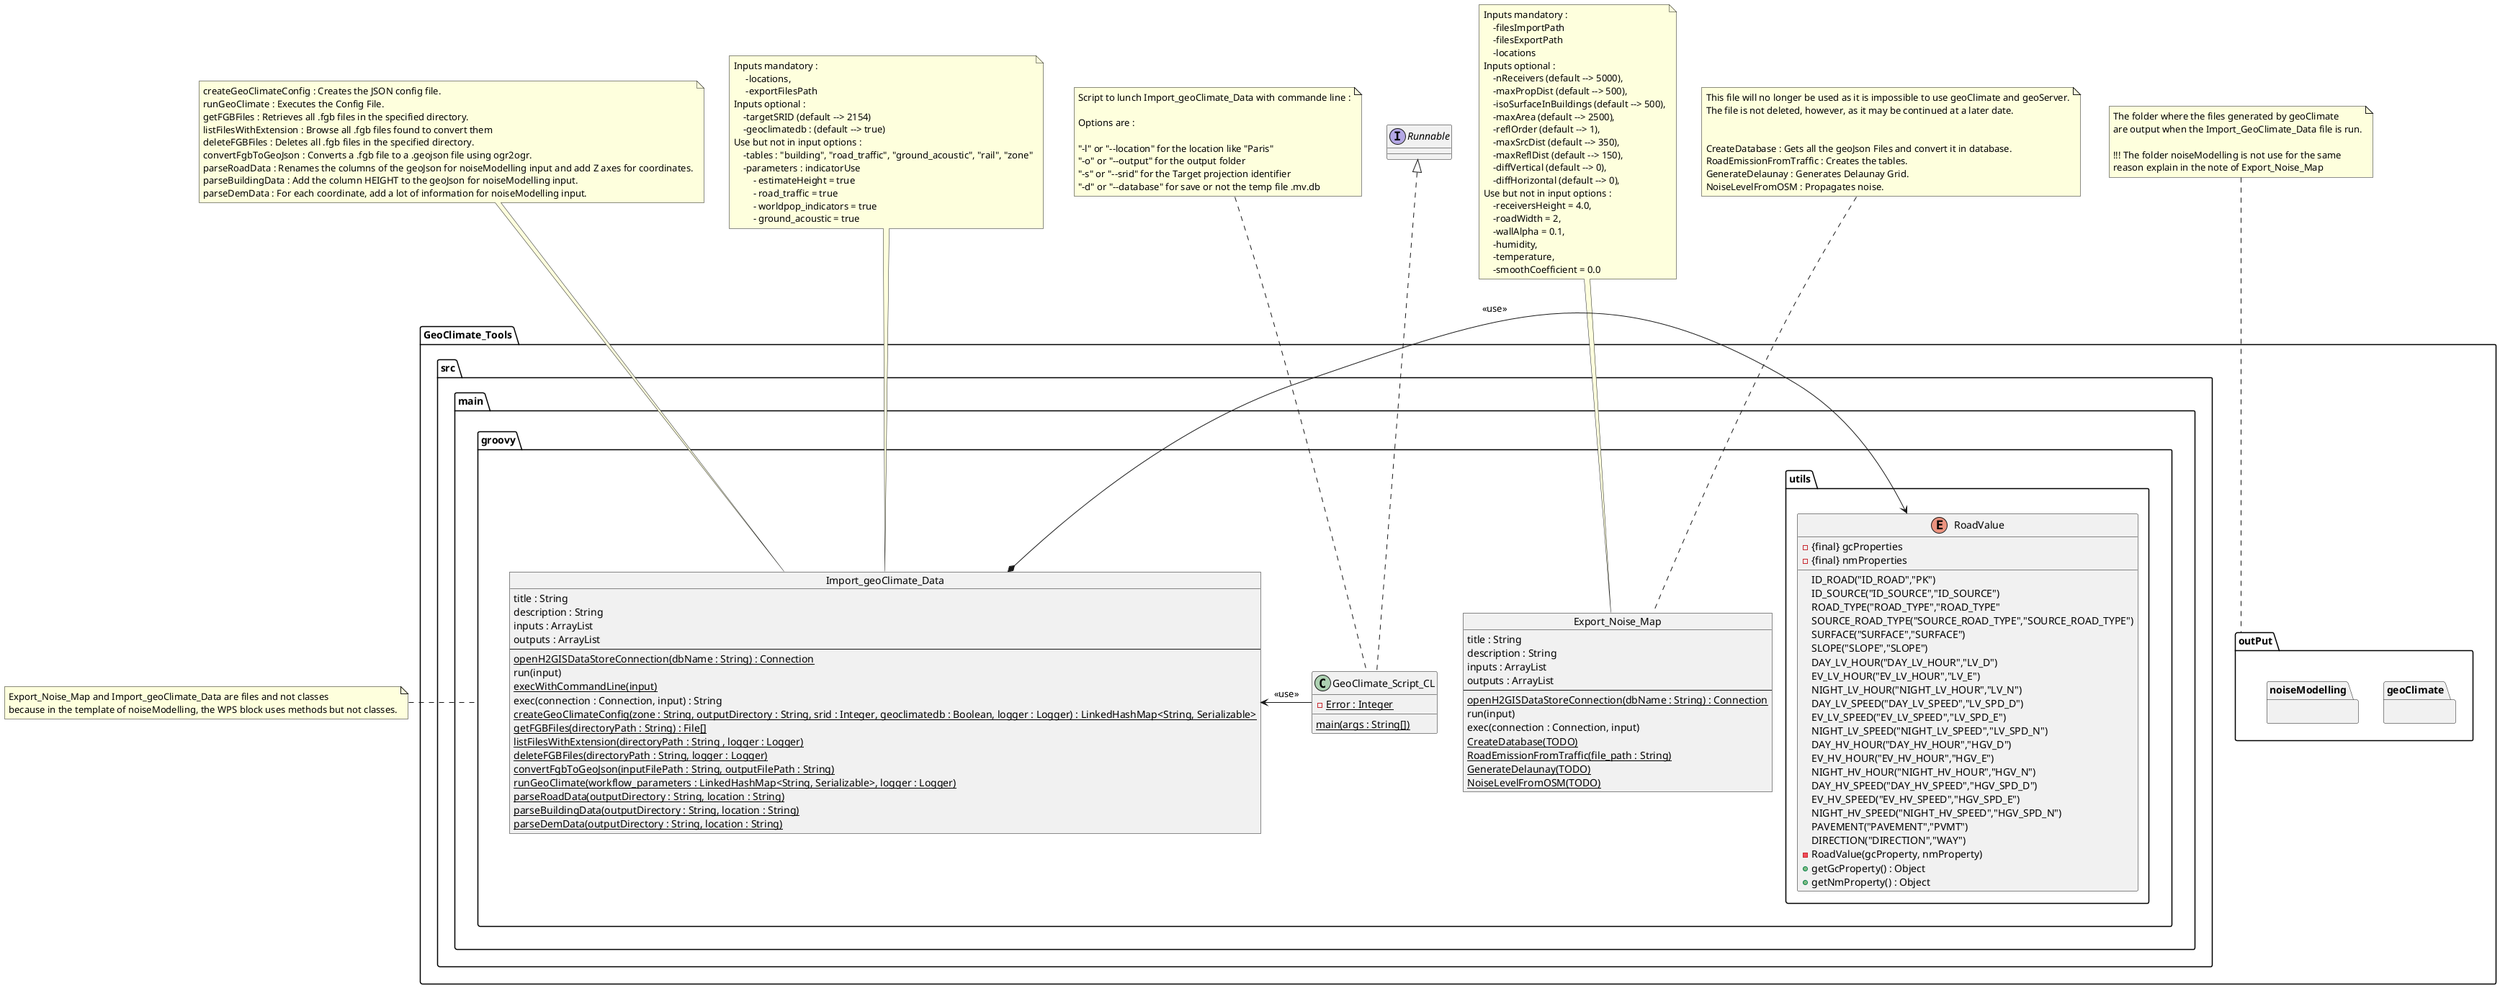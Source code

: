 @startuml
'https://plantuml.com/fr/object-diagram



package GeoClimate_Tools {

    package src.main.groovy {

    object Import_geoClimate_Data {
            title : String
            description : String
            inputs : ArrayList
            outputs : ArrayList
            ---
            {static} openH2GISDataStoreConnection(dbName : String) : Connection
            run(input)
            {static} execWithCommandLine(input)
            exec(connection : Connection, input) : String
            {static} createGeoClimateConfig(zone : String, outputDirectory : String, srid : Integer, geoclimatedb : Boolean, logger : Logger) : LinkedHashMap<String, Serializable>
            {static} getFGBFiles(directoryPath : String) : File[]
            {static} listFilesWithExtension(directoryPath : String , logger : Logger)
            {static} deleteFGBFiles(directoryPath : String, logger : Logger)
            {static} convertFgbToGeoJson(inputFilePath : String, outputFilePath : String)
            {static} runGeoClimate(workflow_parameters : LinkedHashMap<String, Serializable>, logger : Logger)
            {static} parseRoadData(outputDirectory : String, location : String)
            {static} parseBuildingData(outputDirectory : String, location : String)
            {static} parseDemData(outputDirectory : String, location : String)
        }

        class GeoClimate_Script_CL implements .Runnable{
             - {static} Error : Integer
             {static} main(args : String[])
        }

        object Export_Noise_Map {
            title : String
            description : String
            inputs : ArrayList
            outputs : ArrayList
            ---
            {static} openH2GISDataStoreConnection(dbName : String) : Connection
            run(input)
            exec(connection : Connection, input)
            {static} CreateDatabase(TODO)
            {static} RoadEmissionFromTraffic(file_path : String)
            {static} GenerateDelaunay(TODO)
            {static} NoiseLevelFromOSM(TODO)
        }

        package utils{
            enum RoadValue{
                   ID_ROAD("ID_ROAD","PK")
                   ID_SOURCE("ID_SOURCE","ID_SOURCE")
                   ROAD_TYPE("ROAD_TYPE","ROAD_TYPE"
                   SOURCE_ROAD_TYPE("SOURCE_ROAD_TYPE","SOURCE_ROAD_TYPE")
                   SURFACE("SURFACE","SURFACE")
                   SLOPE("SLOPE","SLOPE")
                   DAY_LV_HOUR("DAY_LV_HOUR","LV_D")
                   EV_LV_HOUR("EV_LV_HOUR","LV_E")
                   NIGHT_LV_HOUR("NIGHT_LV_HOUR","LV_N")
                   DAY_LV_SPEED("DAY_LV_SPEED","LV_SPD_D")
                   EV_LV_SPEED("EV_LV_SPEED","LV_SPD_E")
                   NIGHT_LV_SPEED("NIGHT_LV_SPEED","LV_SPD_N")
                   DAY_HV_HOUR("DAY_HV_HOUR","HGV_D")
                   EV_HV_HOUR("EV_HV_HOUR","HGV_E")
                   NIGHT_HV_HOUR("NIGHT_HV_HOUR","HGV_N")
                   DAY_HV_SPEED("DAY_HV_SPEED","HGV_SPD_D")
                   EV_HV_SPEED("EV_HV_SPEED","HGV_SPD_E")
                   NIGHT_HV_SPEED("NIGHT_HV_SPEED","HGV_SPD_N")
                   PAVEMENT("PAVEMENT","PVMT")
                   DIRECTION("DIRECTION","WAY")
                - {final} gcProperties
                - {final} nmProperties
                - RoadValue(gcProperty, nmProperty)
                + getGcProperty() : Object
                + getNmProperty() : Object
            }
        }

    }

    package outPut {

        package geoClimate {
        }

        package noiseModelling {
        }
    }
}



note left of groovy
Export_Noise_Map and Import_geoClimate_Data are files and not classes
because in the template of noiseModelling, the WPS block uses methods but not classes.
end note

note top of Import_geoClimate_Data
createGeoClimateConfig : Creates the JSON config file.
runGeoClimate : Executes the Config File.
getFGBFiles : Retrieves all .fgb files in the specified directory.
listFilesWithExtension : Browse all .fgb files found to convert them
deleteFGBFiles : Deletes all .fgb files in the specified directory.
convertFgbToGeoJson : Converts a .fgb file to a .geojson file using ogr2ogr.
parseRoadData : Renames the columns of the geoJson for noiseModelling input and add Z axes for coordinates.
parseBuildingData : Add the column HEIGHT to the geoJson for noiseModelling input.
parseDemData : For each coordinate, add a lot of information for noiseModelling input.
end note

note top of Import_geoClimate_Data
Inputs mandatory :
     -locations,
     -exportFilesPath
Inputs optional :
    -targetSRID (default --> 2154)
    -geoclimatedb : (default --> true)
Use but not in input options :
    -tables : "building", "road_traffic", "ground_acoustic", "rail", "zone"
    -parameters : indicatorUse
        - estimateHeight = true
        - road_traffic = true
        - worldpop_indicators = true
        - ground_acoustic = true
end note

note top of GeoClimate_Script_CL
Script to lunch Import_geoClimate_Data with commande line :

Options are :

"-l" or "--location" for the location like "Paris"
"-o" or "--output" for the output folder
"-s" or "--srid" for the Target projection identifier
"-d" or "--database" for save or not the temp file .mv.db
end note

note top of Export_Noise_Map
This file will no longer be used as it is impossible to use geoClimate and geoServer.
The file is not deleted, however, as it may be continued at a later date.


CreateDatabase : Gets all the geoJson Files and convert it in database.
RoadEmissionFromTraffic : Creates the tables.
GenerateDelaunay : Generates Delaunay Grid.
NoiseLevelFromOSM : Propagates noise.
end note

note top of Export_Noise_Map
Inputs mandatory :
    -filesImportPath
    -filesExportPath
    -locations
Inputs optional :
    -nReceivers (default --> 5000),
    -maxPropDist (default --> 500),
    -isoSurfaceInBuildings (default --> 500),
    -maxArea (default --> 2500),
    -reflOrder (default --> 1),
    -maxSrcDist (default --> 350),
    -maxReflDist (default --> 150),
    -diffVertical (default --> 0),
    -diffHorizontal (default --> 0),
Use but not in input options :
    -receiversHeight = 4.0,
    -roadWidth = 2,
    -wallAlpha = 0.1,
    -humidity,
    -temperature,
    -smoothCoefficient = 0.0
end note

note top of outPut
The folder where the files generated by geoClimate
are output when the Import_GeoClimate_Data file is run.

!!! The folder noiseModelling is not use for the same
reason explain in the note of Export_Noise_Map
end note


Import_geoClimate_Data *-left-> RoadValue : <<use>>

GeoClimate_Script_CL -right-> Import_geoClimate_Data : <<use>>


@enduml
